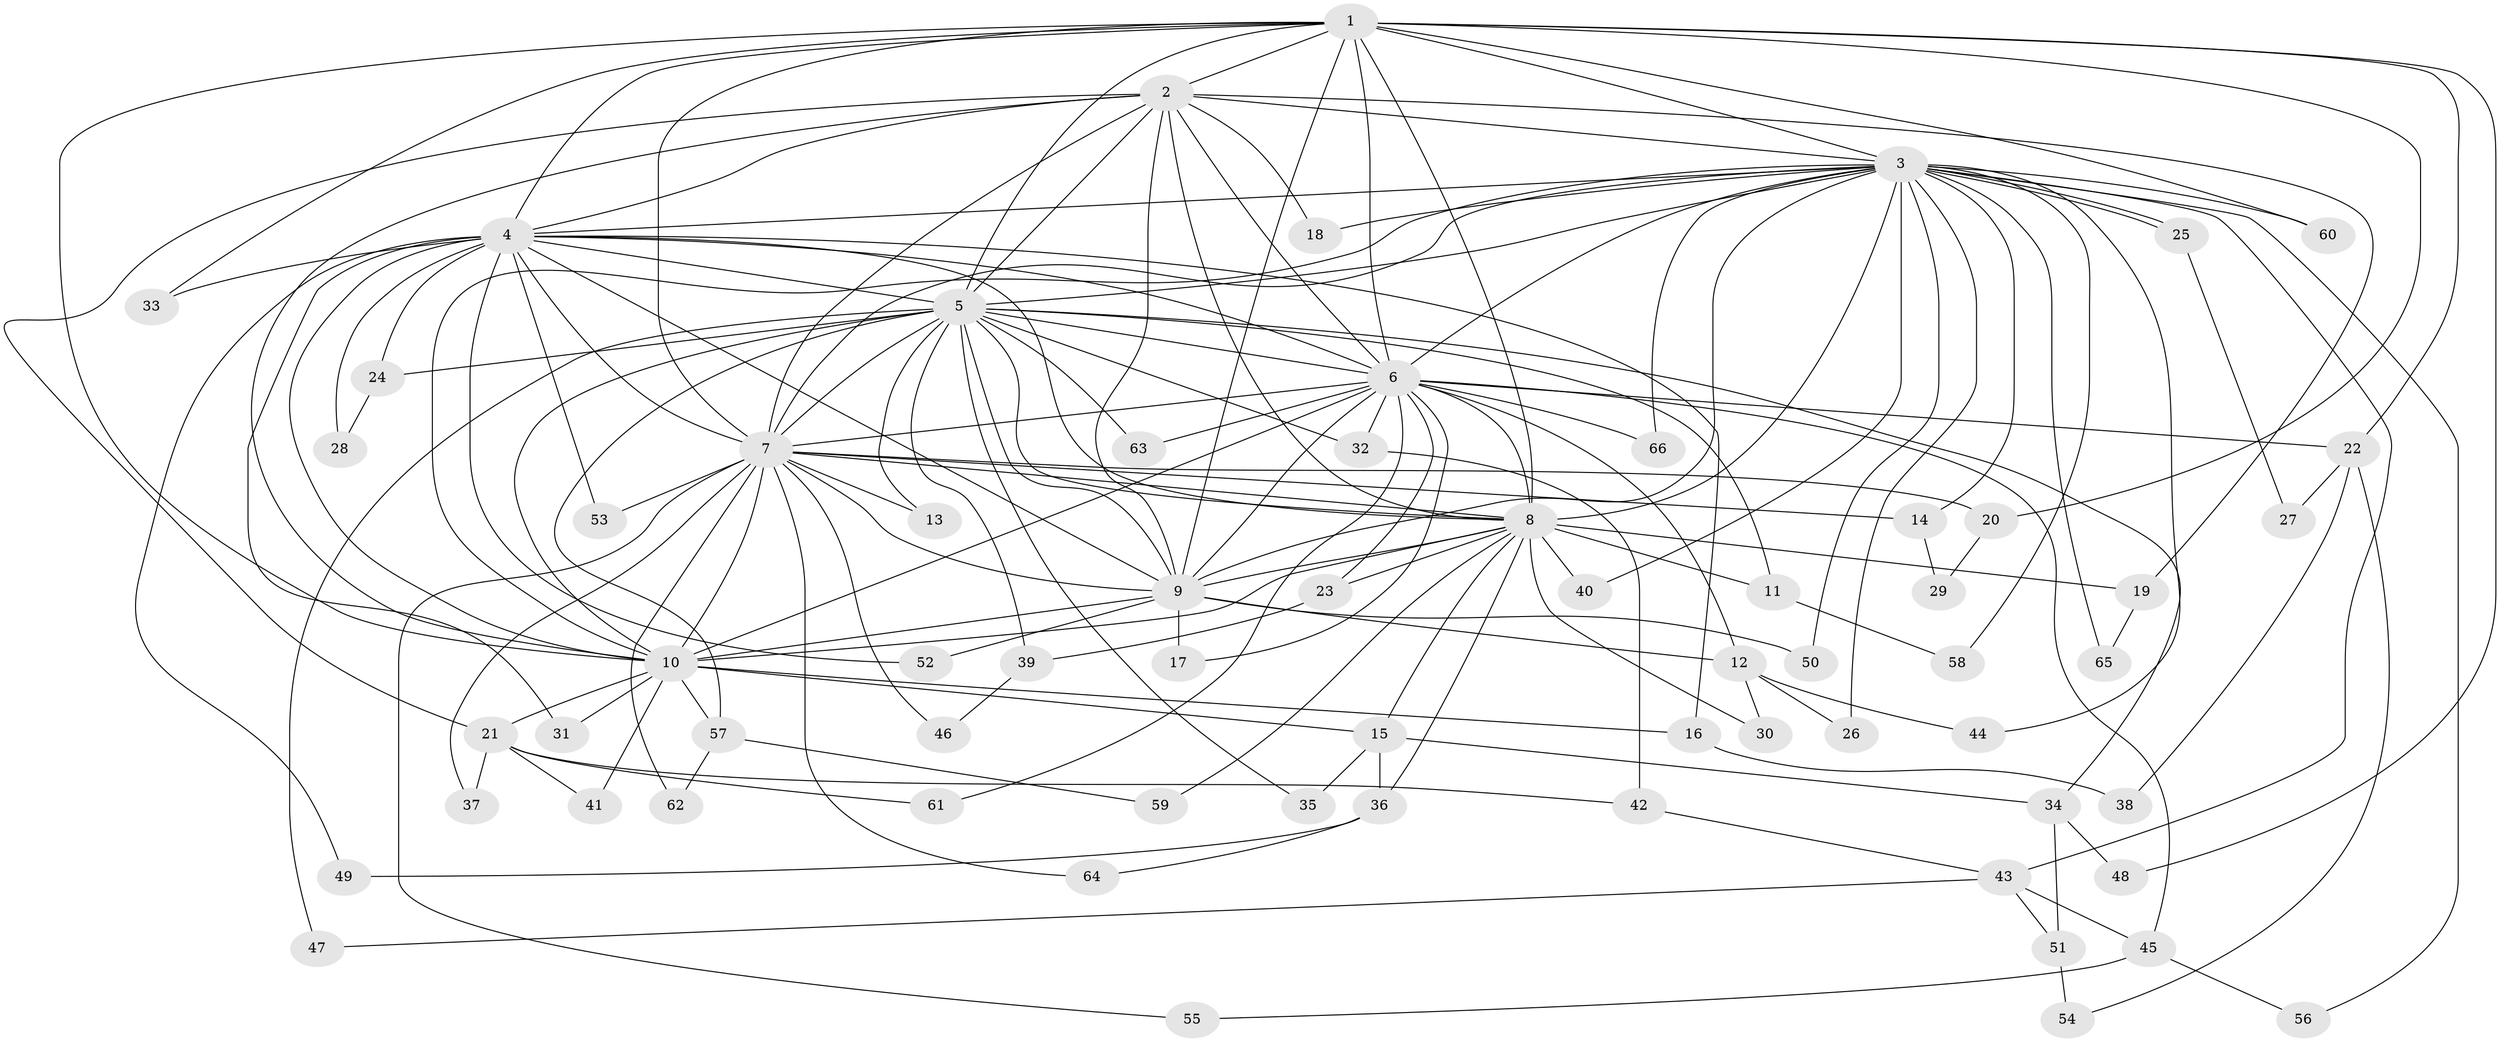 // coarse degree distribution, {14: 0.02127659574468085, 25: 0.02127659574468085, 13: 0.0425531914893617, 17: 0.02127659574468085, 22: 0.02127659574468085, 9: 0.02127659574468085, 3: 0.23404255319148937, 5: 0.06382978723404255, 2: 0.44680851063829785, 7: 0.02127659574468085, 6: 0.02127659574468085, 4: 0.06382978723404255}
// Generated by graph-tools (version 1.1) at 2025/23/03/03/25 07:23:42]
// undirected, 66 vertices, 157 edges
graph export_dot {
graph [start="1"]
  node [color=gray90,style=filled];
  1;
  2;
  3;
  4;
  5;
  6;
  7;
  8;
  9;
  10;
  11;
  12;
  13;
  14;
  15;
  16;
  17;
  18;
  19;
  20;
  21;
  22;
  23;
  24;
  25;
  26;
  27;
  28;
  29;
  30;
  31;
  32;
  33;
  34;
  35;
  36;
  37;
  38;
  39;
  40;
  41;
  42;
  43;
  44;
  45;
  46;
  47;
  48;
  49;
  50;
  51;
  52;
  53;
  54;
  55;
  56;
  57;
  58;
  59;
  60;
  61;
  62;
  63;
  64;
  65;
  66;
  1 -- 2;
  1 -- 3;
  1 -- 4;
  1 -- 5;
  1 -- 6;
  1 -- 7;
  1 -- 8;
  1 -- 9;
  1 -- 10;
  1 -- 20;
  1 -- 22;
  1 -- 33;
  1 -- 48;
  1 -- 60;
  2 -- 3;
  2 -- 4;
  2 -- 5;
  2 -- 6;
  2 -- 7;
  2 -- 8;
  2 -- 9;
  2 -- 10;
  2 -- 18;
  2 -- 19;
  2 -- 21;
  3 -- 4;
  3 -- 5;
  3 -- 6;
  3 -- 7;
  3 -- 8;
  3 -- 9;
  3 -- 10;
  3 -- 14;
  3 -- 18;
  3 -- 25;
  3 -- 25;
  3 -- 26;
  3 -- 40;
  3 -- 43;
  3 -- 44;
  3 -- 50;
  3 -- 56;
  3 -- 58;
  3 -- 60;
  3 -- 65;
  3 -- 66;
  4 -- 5;
  4 -- 6;
  4 -- 7;
  4 -- 8;
  4 -- 9;
  4 -- 10;
  4 -- 16;
  4 -- 24;
  4 -- 28;
  4 -- 31;
  4 -- 33;
  4 -- 49;
  4 -- 52;
  4 -- 53;
  5 -- 6;
  5 -- 7;
  5 -- 8;
  5 -- 9;
  5 -- 10;
  5 -- 11;
  5 -- 13;
  5 -- 24;
  5 -- 32;
  5 -- 34;
  5 -- 35;
  5 -- 39;
  5 -- 47;
  5 -- 57;
  5 -- 63;
  6 -- 7;
  6 -- 8;
  6 -- 9;
  6 -- 10;
  6 -- 12;
  6 -- 17;
  6 -- 22;
  6 -- 23;
  6 -- 32;
  6 -- 45;
  6 -- 61;
  6 -- 63;
  6 -- 66;
  7 -- 8;
  7 -- 9;
  7 -- 10;
  7 -- 13;
  7 -- 14;
  7 -- 20;
  7 -- 37;
  7 -- 46;
  7 -- 53;
  7 -- 55;
  7 -- 62;
  7 -- 64;
  8 -- 9;
  8 -- 10;
  8 -- 11;
  8 -- 15;
  8 -- 19;
  8 -- 23;
  8 -- 30;
  8 -- 36;
  8 -- 40;
  8 -- 59;
  9 -- 10;
  9 -- 12;
  9 -- 17;
  9 -- 50;
  9 -- 52;
  10 -- 15;
  10 -- 16;
  10 -- 21;
  10 -- 31;
  10 -- 41;
  10 -- 57;
  11 -- 58;
  12 -- 26;
  12 -- 30;
  12 -- 44;
  14 -- 29;
  15 -- 34;
  15 -- 35;
  15 -- 36;
  16 -- 38;
  19 -- 65;
  20 -- 29;
  21 -- 37;
  21 -- 41;
  21 -- 42;
  21 -- 61;
  22 -- 27;
  22 -- 38;
  22 -- 54;
  23 -- 39;
  24 -- 28;
  25 -- 27;
  32 -- 42;
  34 -- 48;
  34 -- 51;
  36 -- 49;
  36 -- 64;
  39 -- 46;
  42 -- 43;
  43 -- 45;
  43 -- 47;
  43 -- 51;
  45 -- 55;
  45 -- 56;
  51 -- 54;
  57 -- 59;
  57 -- 62;
}
